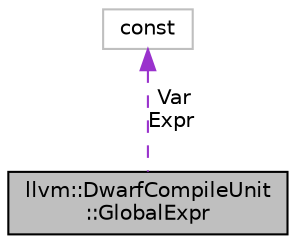 digraph "llvm::DwarfCompileUnit::GlobalExpr"
{
 // LATEX_PDF_SIZE
  bgcolor="transparent";
  edge [fontname="Helvetica",fontsize="10",labelfontname="Helvetica",labelfontsize="10"];
  node [fontname="Helvetica",fontsize="10",shape=record];
  Node1 [label="llvm::DwarfCompileUnit\l::GlobalExpr",height=0.2,width=0.4,color="black", fillcolor="grey75", style="filled", fontcolor="black",tooltip="A pair of GlobalVariable and DIExpression."];
  Node2 -> Node1 [dir="back",color="darkorchid3",fontsize="10",style="dashed",label=" Var\nExpr" ,fontname="Helvetica"];
  Node2 [label="const",height=0.2,width=0.4,color="grey75",tooltip=" "];
}
